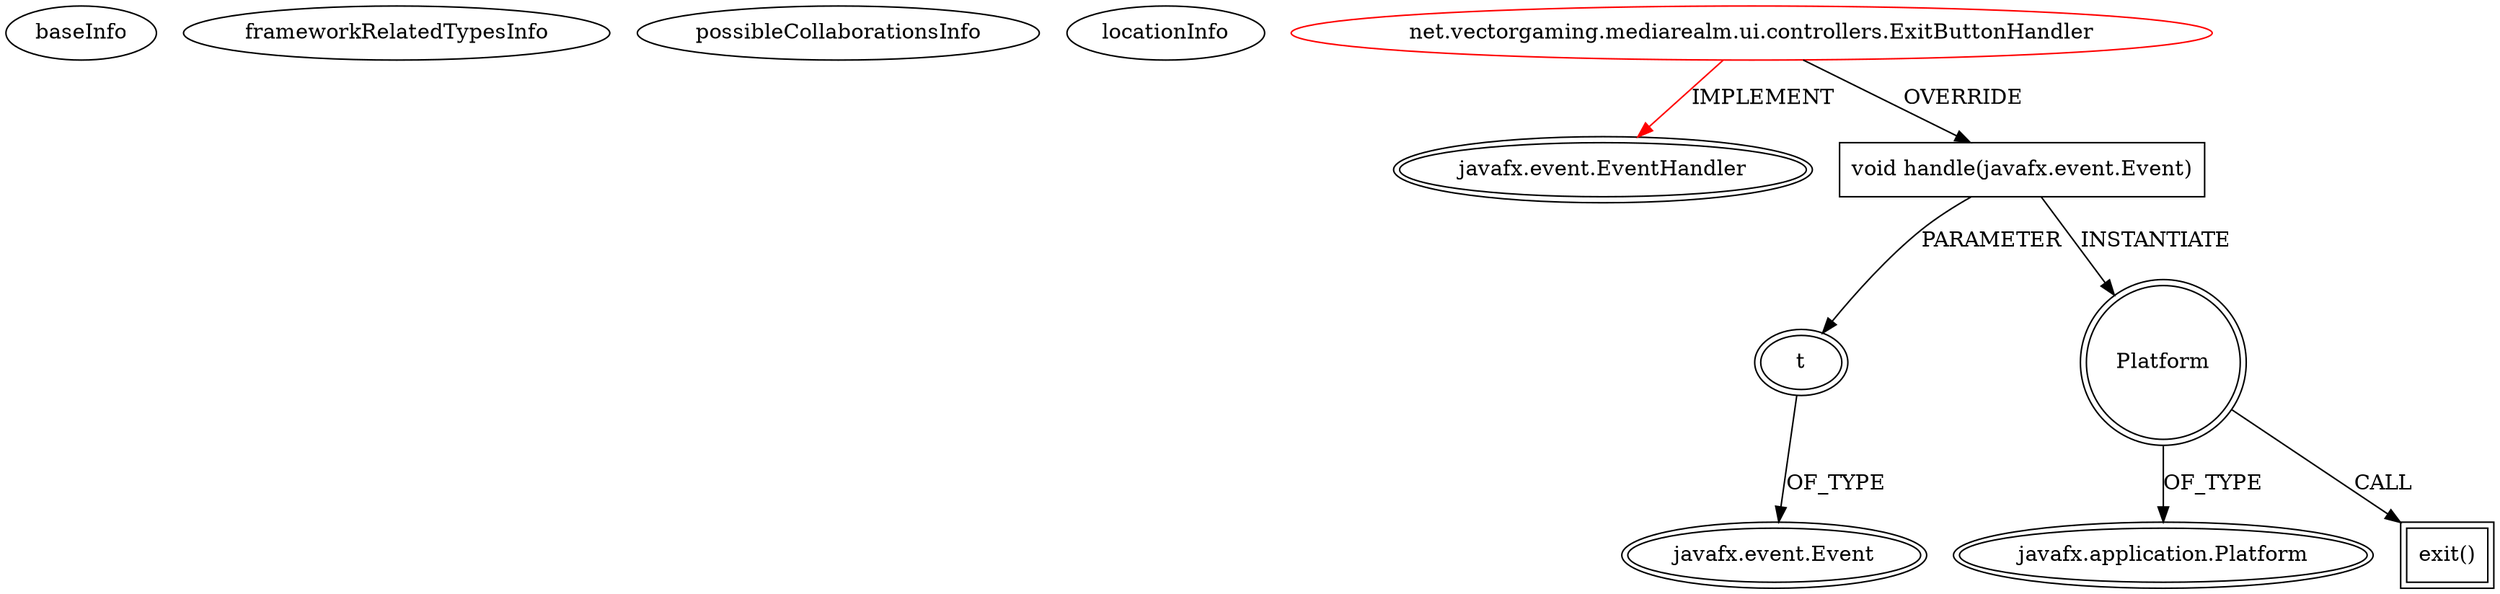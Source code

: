 digraph {
baseInfo[graphId=1587,category="extension_graph",isAnonymous=false,possibleRelation=false]
frameworkRelatedTypesInfo[0="javafx.event.EventHandler"]
possibleCollaborationsInfo[]
locationInfo[projectName="VectorSoftworks-MediaRealmOfficial",filePath="/VectorSoftworks-MediaRealmOfficial/MediaRealmOfficial-master/src/net/vectorgaming/mediarealm/ui/controllers/ExitButtonHandler.java",contextSignature="ExitButtonHandler",graphId="1587"]
0[label="net.vectorgaming.mediarealm.ui.controllers.ExitButtonHandler",vertexType="ROOT_CLIENT_CLASS_DECLARATION",isFrameworkType=false,color=red]
1[label="javafx.event.EventHandler",vertexType="FRAMEWORK_INTERFACE_TYPE",isFrameworkType=true,peripheries=2]
2[label="void handle(javafx.event.Event)",vertexType="OVERRIDING_METHOD_DECLARATION",isFrameworkType=false,shape=box]
3[label="t",vertexType="PARAMETER_DECLARATION",isFrameworkType=true,peripheries=2]
4[label="javafx.event.Event",vertexType="FRAMEWORK_CLASS_TYPE",isFrameworkType=true,peripheries=2]
5[label="Platform",vertexType="VARIABLE_EXPRESION",isFrameworkType=true,peripheries=2,shape=circle]
7[label="javafx.application.Platform",vertexType="FRAMEWORK_CLASS_TYPE",isFrameworkType=true,peripheries=2]
6[label="exit()",vertexType="INSIDE_CALL",isFrameworkType=true,peripheries=2,shape=box]
0->1[label="IMPLEMENT",color=red]
0->2[label="OVERRIDE"]
3->4[label="OF_TYPE"]
2->3[label="PARAMETER"]
2->5[label="INSTANTIATE"]
5->7[label="OF_TYPE"]
5->6[label="CALL"]
}
